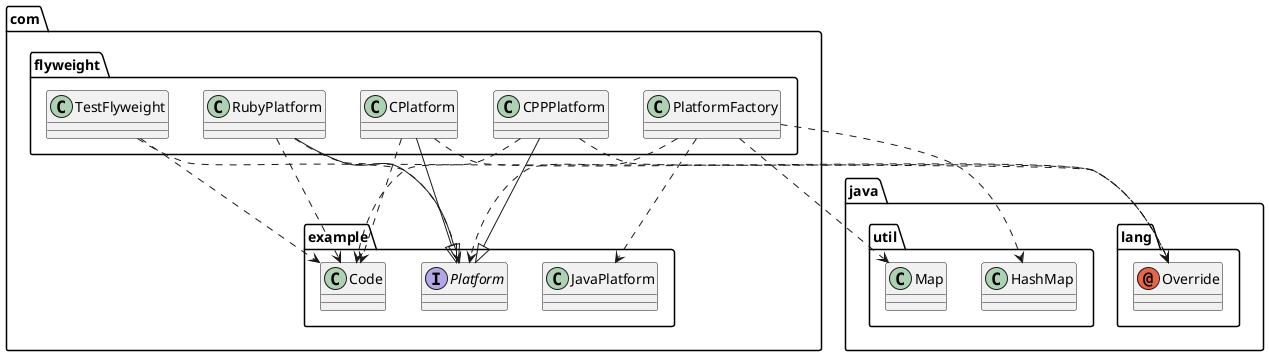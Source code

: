 @startuml
annotation java.lang.Override
class com.example.Code
class com.example.JavaPlatform
class com.flyweight.CPPPlatform
class com.flyweight.CPlatform
class com.flyweight.PlatformFactory
class com.flyweight.RubyPlatform
class com.flyweight.TestFlyweight
class java.util.HashMap
class java.util.Map
interface com.example.Platform
com.flyweight.CPPPlatform ..> java.lang.Override
com.flyweight.CPPPlatform ..> com.example.Code
com.flyweight.CPPPlatform --|> com.example.Platform
com.flyweight.CPlatform ..> java.lang.Override
com.flyweight.CPlatform ..> com.example.Code
com.flyweight.CPlatform --|> com.example.Platform
com.flyweight.PlatformFactory ..> com.example.JavaPlatform
com.flyweight.PlatformFactory ..> java.util.HashMap
com.flyweight.PlatformFactory ..> java.util.Map
com.flyweight.PlatformFactory ..> com.example.Platform
com.flyweight.RubyPlatform ..> java.lang.Override
com.flyweight.RubyPlatform ..> com.example.Code
com.flyweight.RubyPlatform --|> com.example.Platform
com.flyweight.TestFlyweight ..> com.example.Code
com.flyweight.TestFlyweight ..> com.example.Platform
@enduml